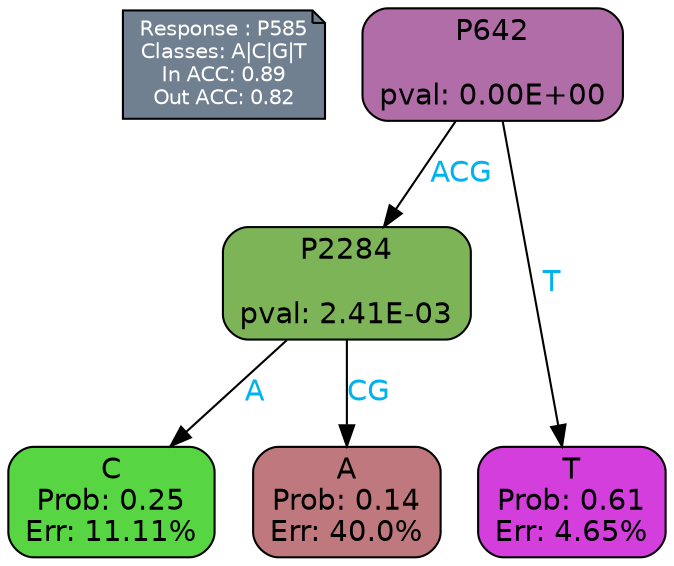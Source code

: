 digraph Tree {
node [shape=box, style="filled, rounded", color="black", fontname=helvetica] ;
graph [ranksep=equally, splines=polylines, bgcolor=transparent, dpi=600] ;
edge [fontname=helvetica] ;
LEGEND [label="Response : P585
Classes: A|C|G|T
In ACC: 0.89
Out ACC: 0.82
",shape=note,align=left,style=filled,fillcolor="slategray",fontcolor="white",fontsize=10];1 [label="P642

pval: 0.00E+00", fillcolor="#b16da8"] ;
2 [label="P2284

pval: 2.41E-03", fillcolor="#7cb457"] ;
3 [label="C
Prob: 0.25
Err: 11.11%", fillcolor="#57d542"] ;
4 [label="A
Prob: 0.14
Err: 40.0%", fillcolor="#bf787d"] ;
5 [label="T
Prob: 0.61
Err: 4.65%", fillcolor="#d33edd"] ;
1 -> 2 [label="ACG",fontcolor=deepskyblue2] ;
1 -> 5 [label="T",fontcolor=deepskyblue2] ;
2 -> 3 [label="A",fontcolor=deepskyblue2] ;
2 -> 4 [label="CG",fontcolor=deepskyblue2] ;
{rank = same; 3;4;5;}{rank = same; LEGEND;1;}}